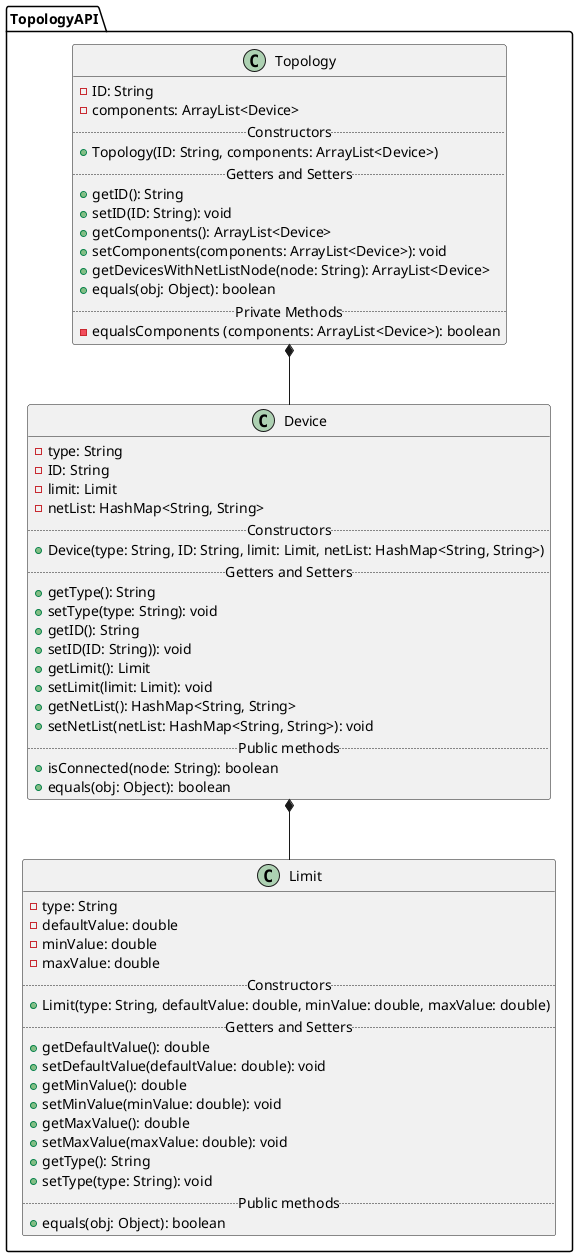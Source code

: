 @startuml Topology

package TopologyAPI {
    class Topology {
        - ID: String
        - components: ArrayList<Device>
        .. Constructors ..
        + Topology(ID: String, components: ArrayList<Device>)
        .. Getters and Setters ..
        + getID(): String
        + setID(ID: String): void
        + getComponents(): ArrayList<Device>
        + setComponents(components: ArrayList<Device>): void
        + getDevicesWithNetListNode(node: String): ArrayList<Device>
        + equals(obj: Object): boolean
        .. Private Methods ..
        - equalsComponents (components: ArrayList<Device>): boolean
    }

    class Device {
        - type: String
        - ID: String
        - limit: Limit
        - netList: HashMap<String, String>
        .. Constructors ..
        + Device(type: String, ID: String, limit: Limit, netList: HashMap<String, String>)
        .. Getters and Setters ..
        + getType(): String
        + setType(type: String): void
        + getID(): String
        + setID(ID: String)): void
        + getLimit(): Limit
        + setLimit(limit: Limit): void
        + getNetList(): HashMap<String, String>
        + setNetList(netList: HashMap<String, String>): void
        .. Public methods..
        + isConnected(node: String): boolean
        + equals(obj: Object): boolean
    }

    class Limit {
        - type: String
        - defaultValue: double
        - minValue: double
        - maxValue: double
        .. Constructors ..
        + Limit(type: String, defaultValue: double, minValue: double, maxValue: double)
        .. Getters and Setters ..
        + getDefaultValue(): double
        + setDefaultValue(defaultValue: double): void
        + getMinValue(): double
        + setMinValue(minValue: double): void
        + getMaxValue(): double
        + setMaxValue(maxValue: double): void
        + getType(): String
        + setType(type: String): void
        .. Public methods ..
        + equals(obj: Object): boolean
    }

    Topology *-- Device
    Device *-- Limit
}

@enduml